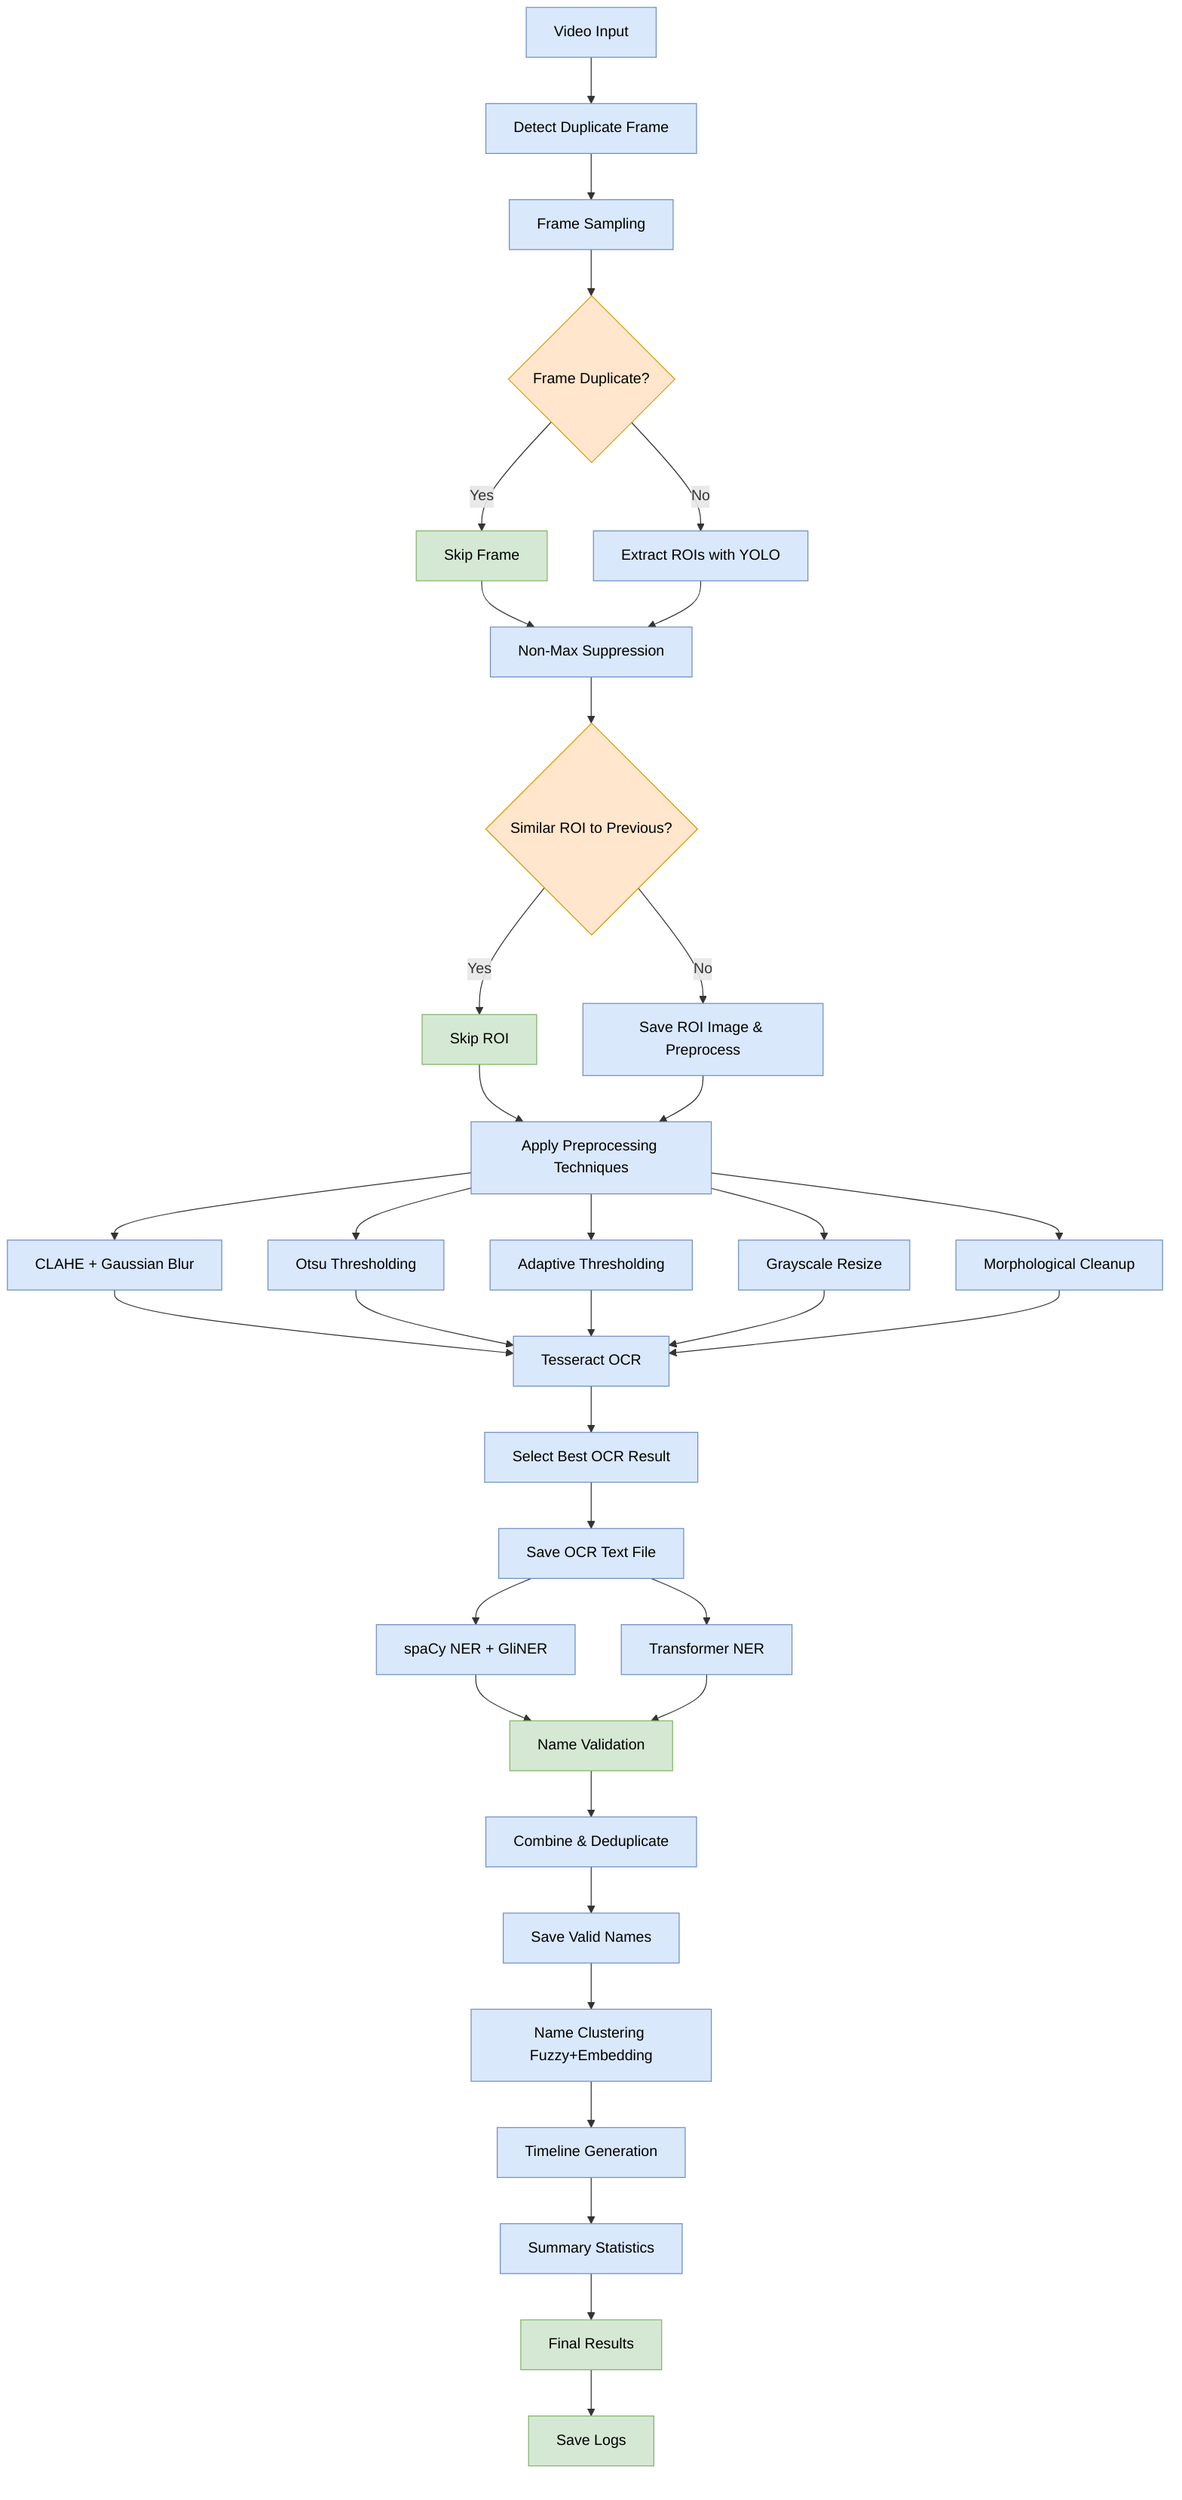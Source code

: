 flowchart TB
    %% Main Process Flow (top to bottom)
    A[Video Input] --> A1[Detect Duplicate Frame]
    A1 --> B[Frame Sampling]
    B --> C{Frame Duplicate?}
    C -->|Yes| D[Skip Frame]
    C -->|No| E[Extract ROIs with YOLO]
    D --> F[Non-Max Suppression]
    E --> F
    
    F --> G{Similar ROI to Previous?}
    G -->|Yes| H[Skip ROI]
    G -->|No| I[Save ROI Image & Preprocess]
    H --> J[Apply Preprocessing Techniques]
    I --> J
    
    %% Detailed Preprocessing
    J --> J1[CLAHE + Gaussian Blur]
    J --> J2[Otsu Thresholding]
    J --> J3[Adaptive Thresholding]
    J --> J4[Grayscale Resize]
    J --> J5[Morphological Cleanup]

    J1 --> K[Tesseract OCR]
    J2 --> K
    J3 --> K
    J4 --> K
    J5 --> K

    K --> L[Select Best OCR Result]
    L --> M[Save OCR Text File]
    
    M --> N[spaCy NER + GliNER]
    M --> O[Transformer NER]
    N --> P[Name Validation]
    O --> P
    P --> Q[Combine & Deduplicate]
    Q --> R[Save Valid Names]
    
    R --> S[Name Clustering Fuzzy+Embedding]
    S --> T[Timeline Generation]
    T --> U[Summary Statistics]
    U --> V[Final Results]
    V --> W[Save Logs]

    %% Style Definitions
    classDef processing fill:#dae8fc,stroke:#6c8ebf,stroke-width:1px,color:#000000;
    classDef decision fill:#ffe6cc,stroke:#d79b00,stroke-width:1px,color:#000000;
    classDef output fill:#d5e8d4,stroke:#82b366,stroke-width:1px,color:#000000;
    
    %% Apply Styles
    class A,A1,B,E,F,I,J,J1,J2,J3,J4,J5,K,L,M,N,O,Q,R,S,T,U processing;
    class C,G decision;
    class D,H,P,V,W output;